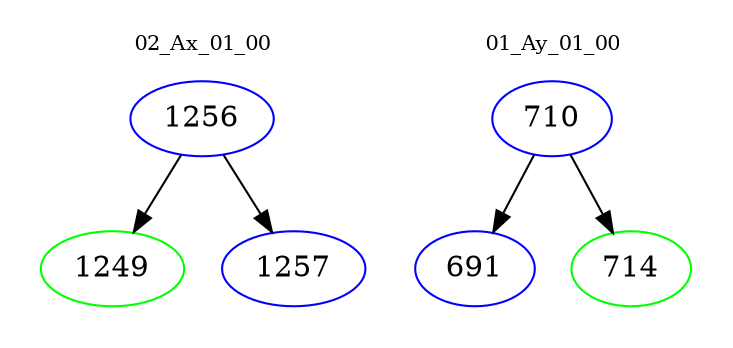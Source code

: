 digraph{
subgraph cluster_0 {
color = white
label = "02_Ax_01_00";
fontsize=10;
T0_1256 [label="1256", color="blue"]
T0_1256 -> T0_1249 [color="black"]
T0_1249 [label="1249", color="green"]
T0_1256 -> T0_1257 [color="black"]
T0_1257 [label="1257", color="blue"]
}
subgraph cluster_1 {
color = white
label = "01_Ay_01_00";
fontsize=10;
T1_710 [label="710", color="blue"]
T1_710 -> T1_691 [color="black"]
T1_691 [label="691", color="blue"]
T1_710 -> T1_714 [color="black"]
T1_714 [label="714", color="green"]
}
}
